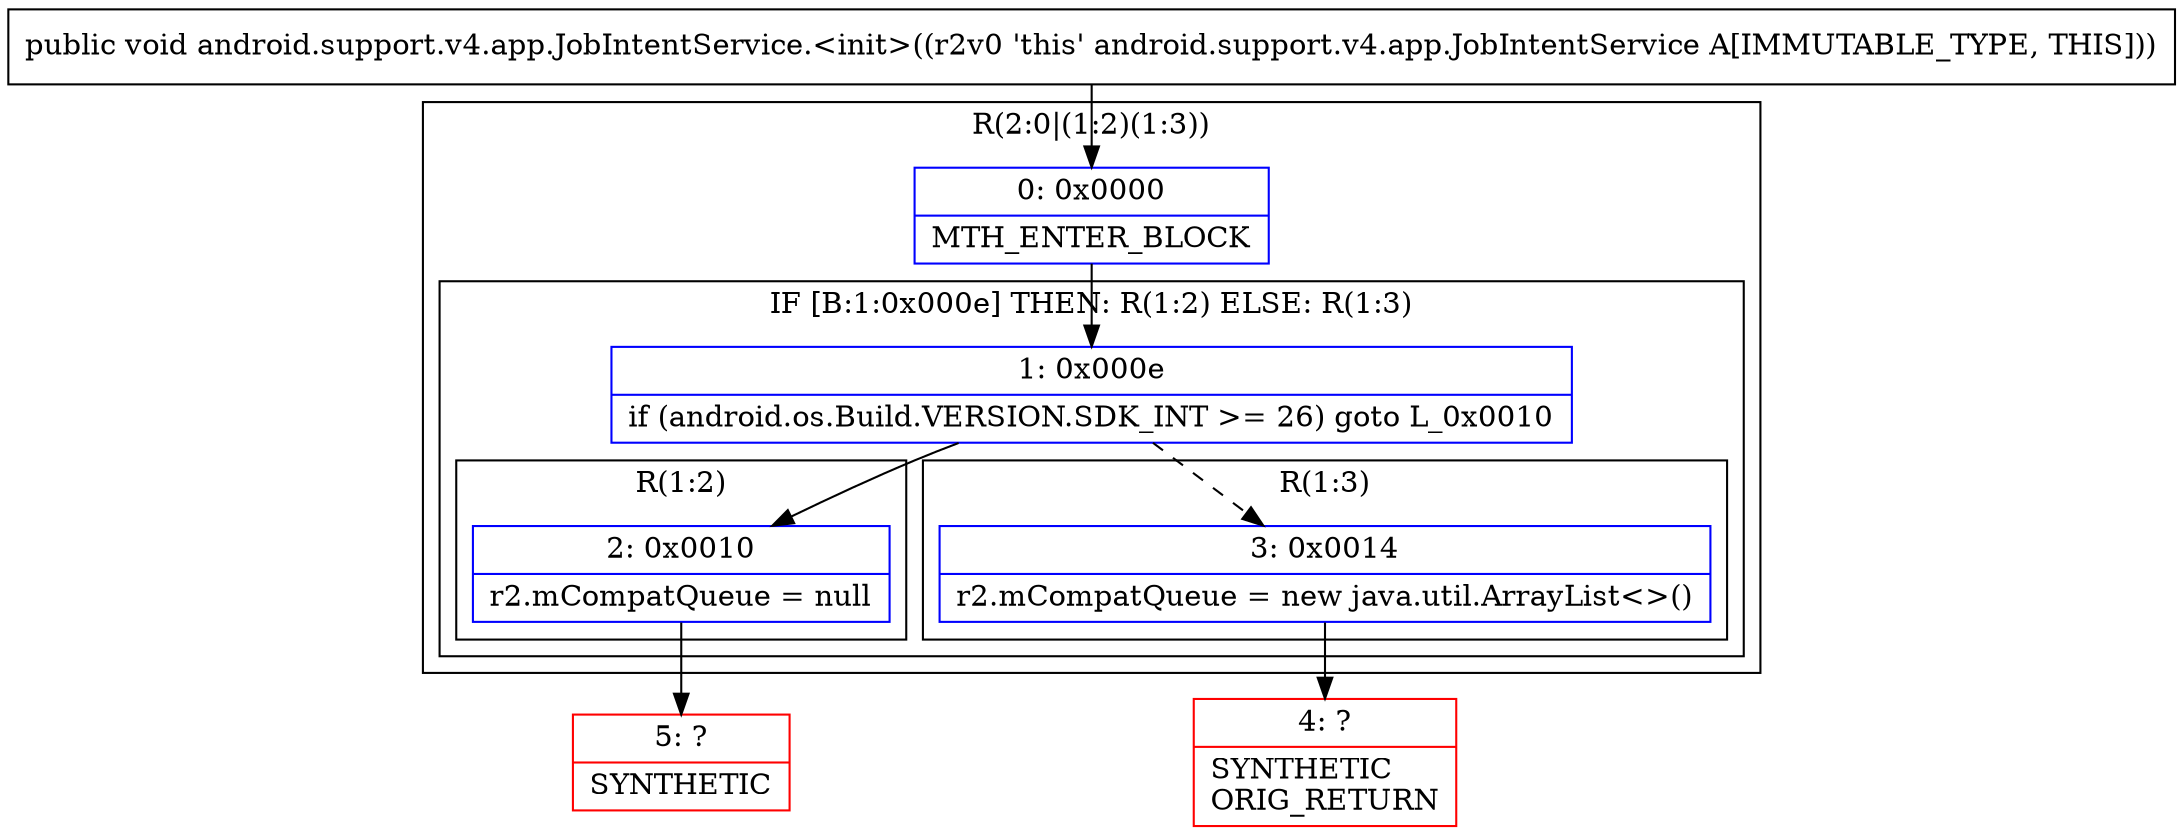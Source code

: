 digraph "CFG forandroid.support.v4.app.JobIntentService.\<init\>()V" {
subgraph cluster_Region_107416232 {
label = "R(2:0|(1:2)(1:3))";
node [shape=record,color=blue];
Node_0 [shape=record,label="{0\:\ 0x0000|MTH_ENTER_BLOCK\l}"];
subgraph cluster_IfRegion_933949405 {
label = "IF [B:1:0x000e] THEN: R(1:2) ELSE: R(1:3)";
node [shape=record,color=blue];
Node_1 [shape=record,label="{1\:\ 0x000e|if (android.os.Build.VERSION.SDK_INT \>= 26) goto L_0x0010\l}"];
subgraph cluster_Region_1664596826 {
label = "R(1:2)";
node [shape=record,color=blue];
Node_2 [shape=record,label="{2\:\ 0x0010|r2.mCompatQueue = null\l}"];
}
subgraph cluster_Region_645517718 {
label = "R(1:3)";
node [shape=record,color=blue];
Node_3 [shape=record,label="{3\:\ 0x0014|r2.mCompatQueue = new java.util.ArrayList\<\>()\l}"];
}
}
}
Node_4 [shape=record,color=red,label="{4\:\ ?|SYNTHETIC\lORIG_RETURN\l}"];
Node_5 [shape=record,color=red,label="{5\:\ ?|SYNTHETIC\l}"];
MethodNode[shape=record,label="{public void android.support.v4.app.JobIntentService.\<init\>((r2v0 'this' android.support.v4.app.JobIntentService A[IMMUTABLE_TYPE, THIS])) }"];
MethodNode -> Node_0;
Node_0 -> Node_1;
Node_1 -> Node_2;
Node_1 -> Node_3[style=dashed];
Node_2 -> Node_5;
Node_3 -> Node_4;
}


